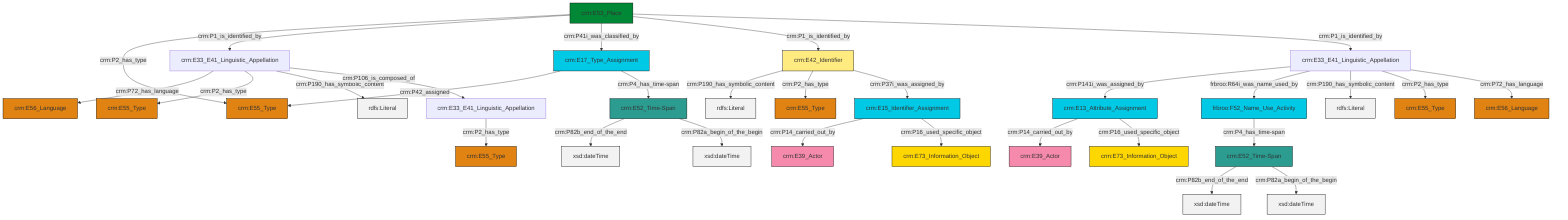 graph TD
classDef Literal fill:#f2f2f2,stroke:#000000;
classDef CRM_Entity fill:#FFFFFF,stroke:#000000;
classDef Temporal_Entity fill:#00C9E6, stroke:#000000;
classDef Type fill:#E18312, stroke:#000000;
classDef Time-Span fill:#2C9C91, stroke:#000000;
classDef Appellation fill:#FFEB7F, stroke:#000000;
classDef Place fill:#008836, stroke:#000000;
classDef Persistent_Item fill:#B266B2, stroke:#000000;
classDef Conceptual_Object fill:#FFD700, stroke:#000000;
classDef Physical_Thing fill:#D2B48C, stroke:#000000;
classDef Actor fill:#f58aad, stroke:#000000;
classDef PC_Classes fill:#4ce600, stroke:#000000;
classDef Multi fill:#cccccc,stroke:#000000;

4["crm:E17_Type_Assignment"]:::Temporal_Entity -->|crm:P42_assigned| 5["crm:E55_Type"]:::Type
8["crm:E42_Identifier"]:::Appellation -->|crm:P190_has_symbolic_content| 10[rdfs:Literal]:::Literal
15["crm:E52_Time-Span"]:::Time-Span -->|crm:P82b_end_of_the_end| 16[xsd:dateTime]:::Literal
20["crm:E15_Identifier_Assignment"]:::Temporal_Entity -->|crm:P14_carried_out_by| 21["crm:E39_Actor"]:::Actor
26["crm:E53_Place"]:::Place -->|crm:P2_has_type| 5["crm:E55_Type"]:::Type
24["crm:E52_Time-Span"]:::Time-Span -->|crm:P82b_end_of_the_end| 27[xsd:dateTime]:::Literal
26["crm:E53_Place"]:::Place -->|crm:P1_is_identified_by| 31["crm:E33_E41_Linguistic_Appellation"]:::Default
31["crm:E33_E41_Linguistic_Appellation"]:::Default -->|crm:P72_has_language| 32["crm:E56_Language"]:::Type
22["crm:E33_E41_Linguistic_Appellation"]:::Default -->|crm:P141i_was_assigned_by| 28["crm:E13_Attribute_Assignment"]:::Temporal_Entity
31["crm:E33_E41_Linguistic_Appellation"]:::Default -->|crm:P2_has_type| 33["crm:E55_Type"]:::Type
20["crm:E15_Identifier_Assignment"]:::Temporal_Entity -->|crm:P16_used_specific_object| 34["crm:E73_Information_Object"]:::Conceptual_Object
28["crm:E13_Attribute_Assignment"]:::Temporal_Entity -->|crm:P14_carried_out_by| 0["crm:E39_Actor"]:::Actor
26["crm:E53_Place"]:::Place -->|crm:P41i_was_classified_by| 4["crm:E17_Type_Assignment"]:::Temporal_Entity
22["crm:E33_E41_Linguistic_Appellation"]:::Default -->|frbroo:R64i_was_name_used_by| 2["frbroo:F52_Name_Use_Activity"]:::Temporal_Entity
31["crm:E33_E41_Linguistic_Appellation"]:::Default -->|crm:P190_has_symbolic_content| 37[rdfs:Literal]:::Literal
22["crm:E33_E41_Linguistic_Appellation"]:::Default -->|crm:P190_has_symbolic_content| 38[rdfs:Literal]:::Literal
8["crm:E42_Identifier"]:::Appellation -->|crm:P2_has_type| 39["crm:E55_Type"]:::Type
31["crm:E33_E41_Linguistic_Appellation"]:::Default -->|crm:P106_is_composed_of| 6["crm:E33_E41_Linguistic_Appellation"]:::Default
8["crm:E42_Identifier"]:::Appellation -->|crm:P37i_was_assigned_by| 20["crm:E15_Identifier_Assignment"]:::Temporal_Entity
4["crm:E17_Type_Assignment"]:::Temporal_Entity -->|crm:P4_has_time-span| 24["crm:E52_Time-Span"]:::Time-Span
6["crm:E33_E41_Linguistic_Appellation"]:::Default -->|crm:P2_has_type| 17["crm:E55_Type"]:::Type
15["crm:E52_Time-Span"]:::Time-Span -->|crm:P82a_begin_of_the_begin| 44[xsd:dateTime]:::Literal
26["crm:E53_Place"]:::Place -->|crm:P1_is_identified_by| 8["crm:E42_Identifier"]:::Appellation
24["crm:E52_Time-Span"]:::Time-Span -->|crm:P82a_begin_of_the_begin| 48[xsd:dateTime]:::Literal
2["frbroo:F52_Name_Use_Activity"]:::Temporal_Entity -->|crm:P4_has_time-span| 15["crm:E52_Time-Span"]:::Time-Span
26["crm:E53_Place"]:::Place -->|crm:P1_is_identified_by| 22["crm:E33_E41_Linguistic_Appellation"]:::Default
22["crm:E33_E41_Linguistic_Appellation"]:::Default -->|crm:P2_has_type| 12["crm:E55_Type"]:::Type
28["crm:E13_Attribute_Assignment"]:::Temporal_Entity -->|crm:P16_used_specific_object| 50["crm:E73_Information_Object"]:::Conceptual_Object
22["crm:E33_E41_Linguistic_Appellation"]:::Default -->|crm:P72_has_language| 46["crm:E56_Language"]:::Type